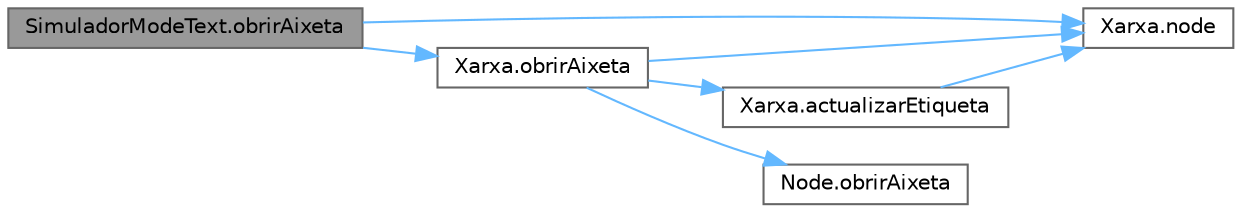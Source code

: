 digraph "SimuladorModeText.obrirAixeta"
{
 // LATEX_PDF_SIZE
  bgcolor="transparent";
  edge [fontname=Helvetica,fontsize=10,labelfontname=Helvetica,labelfontsize=10];
  node [fontname=Helvetica,fontsize=10,shape=box,height=0.2,width=0.4];
  rankdir="LR";
  Node1 [id="Node000001",label="SimuladorModeText.obrirAixeta",height=0.2,width=0.4,color="gray40", fillcolor="grey60", style="filled", fontcolor="black",tooltip="Obre l'aixeta d'un node."];
  Node1 -> Node2 [id="edge1_Node000001_Node000002",color="steelblue1",style="solid",tooltip=" "];
  Node2 [id="Node000002",label="Xarxa.node",height=0.2,width=0.4,color="grey40", fillcolor="white", style="filled",URL="$class_xarxa.html#a5f4cb1e91855800352838cbaa0b4ef1e",tooltip="Retorna el node de la xarxa amb l'identificador donat."];
  Node1 -> Node3 [id="edge2_Node000001_Node000003",color="steelblue1",style="solid",tooltip=" "];
  Node3 [id="Node000003",label="Xarxa.obrirAixeta",height=0.2,width=0.4,color="grey40", fillcolor="white", style="filled",URL="$class_xarxa.html#ab8438c178c024a7b51f367e242c7d032",tooltip="Abre la válvula de un nodo."];
  Node3 -> Node4 [id="edge3_Node000003_Node000004",color="steelblue1",style="solid",tooltip=" "];
  Node4 [id="Node000004",label="Xarxa.actualizarEtiqueta",height=0.2,width=0.4,color="grey40", fillcolor="white", style="filled",URL="$class_xarxa.html#afba3535b69b59b5e74e6a2a5b2c000a2",tooltip="Actualitza l'etiqueta d'un node amb el seu estat actual."];
  Node4 -> Node2 [id="edge4_Node000004_Node000002",color="steelblue1",style="solid",tooltip=" "];
  Node3 -> Node2 [id="edge5_Node000003_Node000002",color="steelblue1",style="solid",tooltip=" "];
  Node3 -> Node5 [id="edge6_Node000003_Node000005",color="steelblue1",style="solid",tooltip=" "];
  Node5 [id="Node000005",label="Node.obrirAixeta",height=0.2,width=0.4,color="grey40", fillcolor="white", style="filled",URL="$class_node.html#a57bc099cbc8c17d8ca51421e28fcd52a",tooltip="Obre l'aixeta del node."];
}

